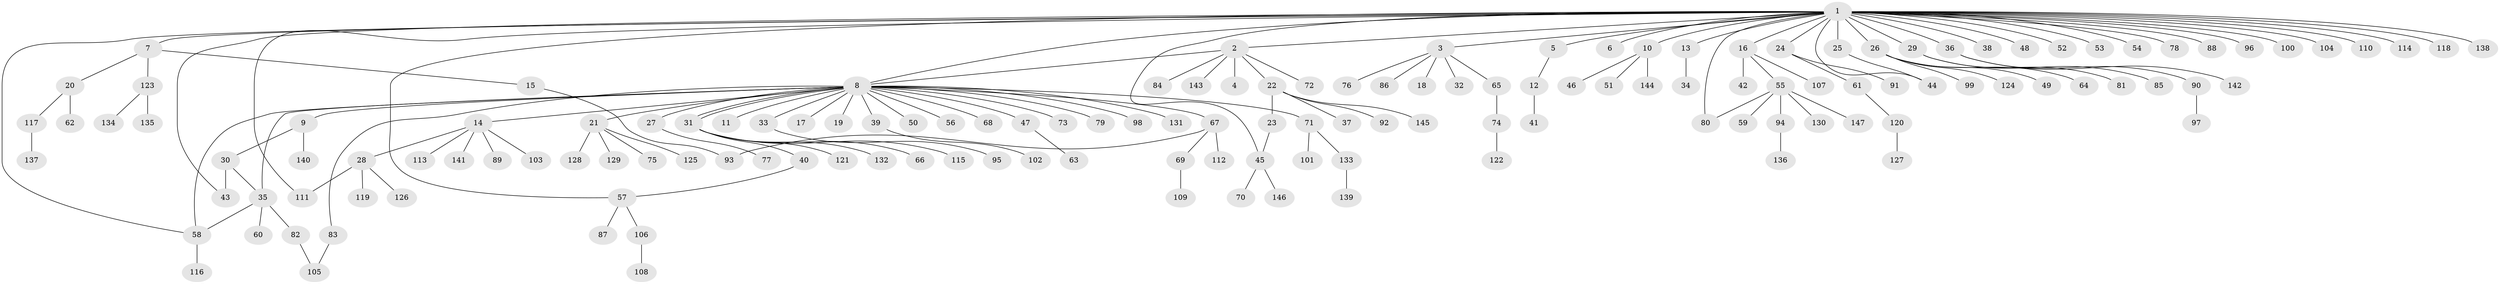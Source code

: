 // coarse degree distribution, {33: 0.00909090909090909, 6: 0.00909090909090909, 5: 0.02727272727272727, 1: 0.6818181818181818, 2: 0.12727272727272726, 4: 0.06363636363636363, 29: 0.00909090909090909, 3: 0.06363636363636363, 7: 0.00909090909090909}
// Generated by graph-tools (version 1.1) at 2025/23/03/03/25 07:23:50]
// undirected, 147 vertices, 159 edges
graph export_dot {
graph [start="1"]
  node [color=gray90,style=filled];
  1;
  2;
  3;
  4;
  5;
  6;
  7;
  8;
  9;
  10;
  11;
  12;
  13;
  14;
  15;
  16;
  17;
  18;
  19;
  20;
  21;
  22;
  23;
  24;
  25;
  26;
  27;
  28;
  29;
  30;
  31;
  32;
  33;
  34;
  35;
  36;
  37;
  38;
  39;
  40;
  41;
  42;
  43;
  44;
  45;
  46;
  47;
  48;
  49;
  50;
  51;
  52;
  53;
  54;
  55;
  56;
  57;
  58;
  59;
  60;
  61;
  62;
  63;
  64;
  65;
  66;
  67;
  68;
  69;
  70;
  71;
  72;
  73;
  74;
  75;
  76;
  77;
  78;
  79;
  80;
  81;
  82;
  83;
  84;
  85;
  86;
  87;
  88;
  89;
  90;
  91;
  92;
  93;
  94;
  95;
  96;
  97;
  98;
  99;
  100;
  101;
  102;
  103;
  104;
  105;
  106;
  107;
  108;
  109;
  110;
  111;
  112;
  113;
  114;
  115;
  116;
  117;
  118;
  119;
  120;
  121;
  122;
  123;
  124;
  125;
  126;
  127;
  128;
  129;
  130;
  131;
  132;
  133;
  134;
  135;
  136;
  137;
  138;
  139;
  140;
  141;
  142;
  143;
  144;
  145;
  146;
  147;
  1 -- 2;
  1 -- 3;
  1 -- 5;
  1 -- 6;
  1 -- 7;
  1 -- 8;
  1 -- 10;
  1 -- 13;
  1 -- 16;
  1 -- 24;
  1 -- 25;
  1 -- 26;
  1 -- 29;
  1 -- 36;
  1 -- 38;
  1 -- 43;
  1 -- 44;
  1 -- 45;
  1 -- 48;
  1 -- 52;
  1 -- 53;
  1 -- 54;
  1 -- 57;
  1 -- 58;
  1 -- 78;
  1 -- 80;
  1 -- 88;
  1 -- 96;
  1 -- 100;
  1 -- 104;
  1 -- 110;
  1 -- 111;
  1 -- 114;
  1 -- 118;
  1 -- 138;
  2 -- 4;
  2 -- 8;
  2 -- 22;
  2 -- 72;
  2 -- 84;
  2 -- 143;
  3 -- 18;
  3 -- 32;
  3 -- 65;
  3 -- 76;
  3 -- 86;
  5 -- 12;
  7 -- 15;
  7 -- 20;
  7 -- 123;
  8 -- 9;
  8 -- 11;
  8 -- 14;
  8 -- 17;
  8 -- 19;
  8 -- 21;
  8 -- 27;
  8 -- 31;
  8 -- 31;
  8 -- 33;
  8 -- 35;
  8 -- 39;
  8 -- 47;
  8 -- 50;
  8 -- 56;
  8 -- 58;
  8 -- 67;
  8 -- 68;
  8 -- 71;
  8 -- 73;
  8 -- 79;
  8 -- 83;
  8 -- 98;
  8 -- 131;
  9 -- 30;
  9 -- 140;
  10 -- 46;
  10 -- 51;
  10 -- 144;
  12 -- 41;
  13 -- 34;
  14 -- 28;
  14 -- 89;
  14 -- 103;
  14 -- 113;
  14 -- 141;
  15 -- 93;
  16 -- 42;
  16 -- 55;
  16 -- 107;
  20 -- 62;
  20 -- 117;
  21 -- 75;
  21 -- 125;
  21 -- 128;
  21 -- 129;
  22 -- 23;
  22 -- 37;
  22 -- 92;
  22 -- 145;
  23 -- 45;
  24 -- 61;
  24 -- 91;
  25 -- 44;
  26 -- 49;
  26 -- 64;
  26 -- 99;
  26 -- 124;
  27 -- 77;
  28 -- 111;
  28 -- 119;
  28 -- 126;
  29 -- 81;
  29 -- 85;
  30 -- 35;
  30 -- 43;
  31 -- 40;
  31 -- 66;
  31 -- 115;
  31 -- 121;
  31 -- 132;
  33 -- 95;
  35 -- 58;
  35 -- 60;
  35 -- 82;
  36 -- 90;
  36 -- 142;
  39 -- 102;
  40 -- 57;
  45 -- 70;
  45 -- 146;
  47 -- 63;
  55 -- 59;
  55 -- 80;
  55 -- 94;
  55 -- 130;
  55 -- 147;
  57 -- 87;
  57 -- 106;
  58 -- 116;
  61 -- 120;
  65 -- 74;
  67 -- 69;
  67 -- 93;
  67 -- 112;
  69 -- 109;
  71 -- 101;
  71 -- 133;
  74 -- 122;
  82 -- 105;
  83 -- 105;
  90 -- 97;
  94 -- 136;
  106 -- 108;
  117 -- 137;
  120 -- 127;
  123 -- 134;
  123 -- 135;
  133 -- 139;
}
